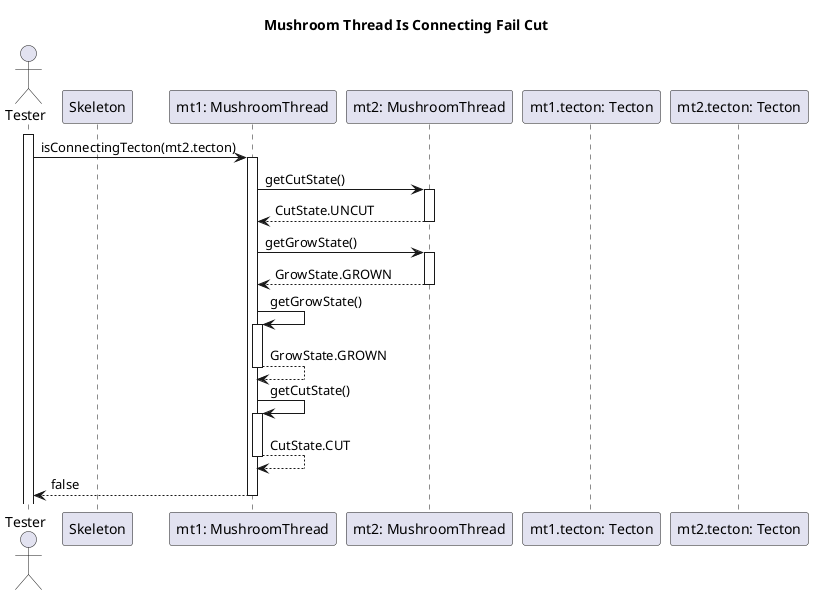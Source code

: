 @startuml Mushroom Thread Is Traversible Fail Cut

title Mushroom Thread Is Connecting Fail Cut

actor "Tester" as tester
participant "Skeleton" as skeleton

participant "mt1: MushroomThread" as mt1
participant "mt2: MushroomThread" as mt2

participant "mt1.tecton: Tecton" as t1
participant "mt2.tecton: Tecton" as t2

activate tester

tester -> mt1: isConnectingTecton(mt2.tecton)
activate mt1

mt1 -> mt2: getCutState()
activate mt2
mt2 --> mt1: CutState.UNCUT
deactivate mt2

mt1 -> mt2: getGrowState()
activate mt2
mt2 --> mt1: GrowState.GROWN
deactivate mt2

mt1 -> mt1: getGrowState()
activate mt1
mt1 --> mt1: GrowState.GROWN
deactivate mt1


mt1 -> mt1: getCutState()
activate mt1
mt1 --> mt1: CutState.CUT
deactivate mt1

mt1 --> tester: false
deactivate mt1

@enduml